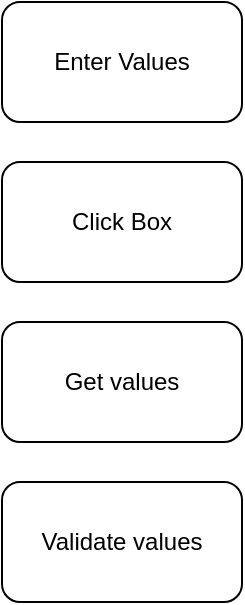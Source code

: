 <mxfile>
    <diagram id="C5RBs43oDa-KdzZeNtuy" name="Page-1">
        <mxGraphModel dx="455" dy="790" grid="1" gridSize="10" guides="1" tooltips="1" connect="1" arrows="1" fold="1" page="1" pageScale="1" pageWidth="827" pageHeight="1169" math="0" shadow="0">
            <root>
                <mxCell id="WIyWlLk6GJQsqaUBKTNV-0"/>
                <mxCell id="WIyWlLk6GJQsqaUBKTNV-1" parent="WIyWlLk6GJQsqaUBKTNV-0"/>
                <mxCell id="0" value="Enter Values" style="rounded=1;whiteSpace=wrap;html=1;" vertex="1" parent="WIyWlLk6GJQsqaUBKTNV-1">
                    <mxGeometry x="70" y="60" width="120" height="60" as="geometry"/>
                </mxCell>
                <mxCell id="1" value="Click Box" style="rounded=1;whiteSpace=wrap;html=1;" vertex="1" parent="WIyWlLk6GJQsqaUBKTNV-1">
                    <mxGeometry x="70" y="140" width="120" height="60" as="geometry"/>
                </mxCell>
                <mxCell id="2" value="Get values" style="rounded=1;whiteSpace=wrap;html=1;" vertex="1" parent="WIyWlLk6GJQsqaUBKTNV-1">
                    <mxGeometry x="70" y="220" width="120" height="60" as="geometry"/>
                </mxCell>
                <mxCell id="3" value="Validate values" style="rounded=1;whiteSpace=wrap;html=1;" vertex="1" parent="WIyWlLk6GJQsqaUBKTNV-1">
                    <mxGeometry x="70" y="300" width="120" height="60" as="geometry"/>
                </mxCell>
            </root>
        </mxGraphModel>
    </diagram>
</mxfile>